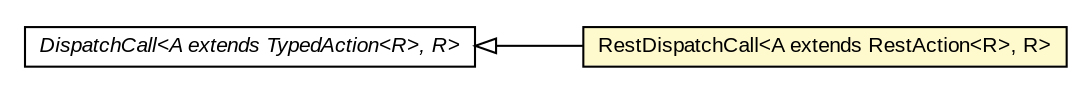 #!/usr/local/bin/dot
#
# Class diagram 
# Generated by UMLGraph version R5_6-24-gf6e263 (http://www.umlgraph.org/)
#

digraph G {
	edge [fontname="arial",fontsize=10,labelfontname="arial",labelfontsize=10];
	node [fontname="arial",fontsize=10,shape=plaintext];
	nodesep=0.25;
	ranksep=0.5;
	rankdir=LR;
	// com.gwtplatform.dispatch.client.DispatchCall<A extends com.gwtplatform.dispatch.shared.TypedAction<R>, R>
	c455732 [label=<<table title="com.gwtplatform.dispatch.client.DispatchCall" border="0" cellborder="1" cellspacing="0" cellpadding="2" port="p" href="../../client/DispatchCall.html">
		<tr><td><table border="0" cellspacing="0" cellpadding="1">
<tr><td align="center" balign="center"><font face="arial italic"> DispatchCall&lt;A extends TypedAction&lt;R&gt;, R&gt; </font></td></tr>
		</table></td></tr>
		</table>>, URL="../../client/DispatchCall.html", fontname="arial", fontcolor="black", fontsize=10.0];
	// com.gwtplatform.dispatch.rest.client.RestDispatchCall<A extends com.gwtplatform.dispatch.rest.shared.RestAction<R>, R>
	c455972 [label=<<table title="com.gwtplatform.dispatch.rest.client.RestDispatchCall" border="0" cellborder="1" cellspacing="0" cellpadding="2" port="p" bgcolor="lemonChiffon" href="./RestDispatchCall.html">
		<tr><td><table border="0" cellspacing="0" cellpadding="1">
<tr><td align="center" balign="center"> RestDispatchCall&lt;A extends RestAction&lt;R&gt;, R&gt; </td></tr>
		</table></td></tr>
		</table>>, URL="./RestDispatchCall.html", fontname="arial", fontcolor="black", fontsize=10.0];
	//com.gwtplatform.dispatch.rest.client.RestDispatchCall<A extends com.gwtplatform.dispatch.rest.shared.RestAction<R>, R> extends com.gwtplatform.dispatch.client.DispatchCall<A, R>
	c455732:p -> c455972:p [dir=back,arrowtail=empty];
}


